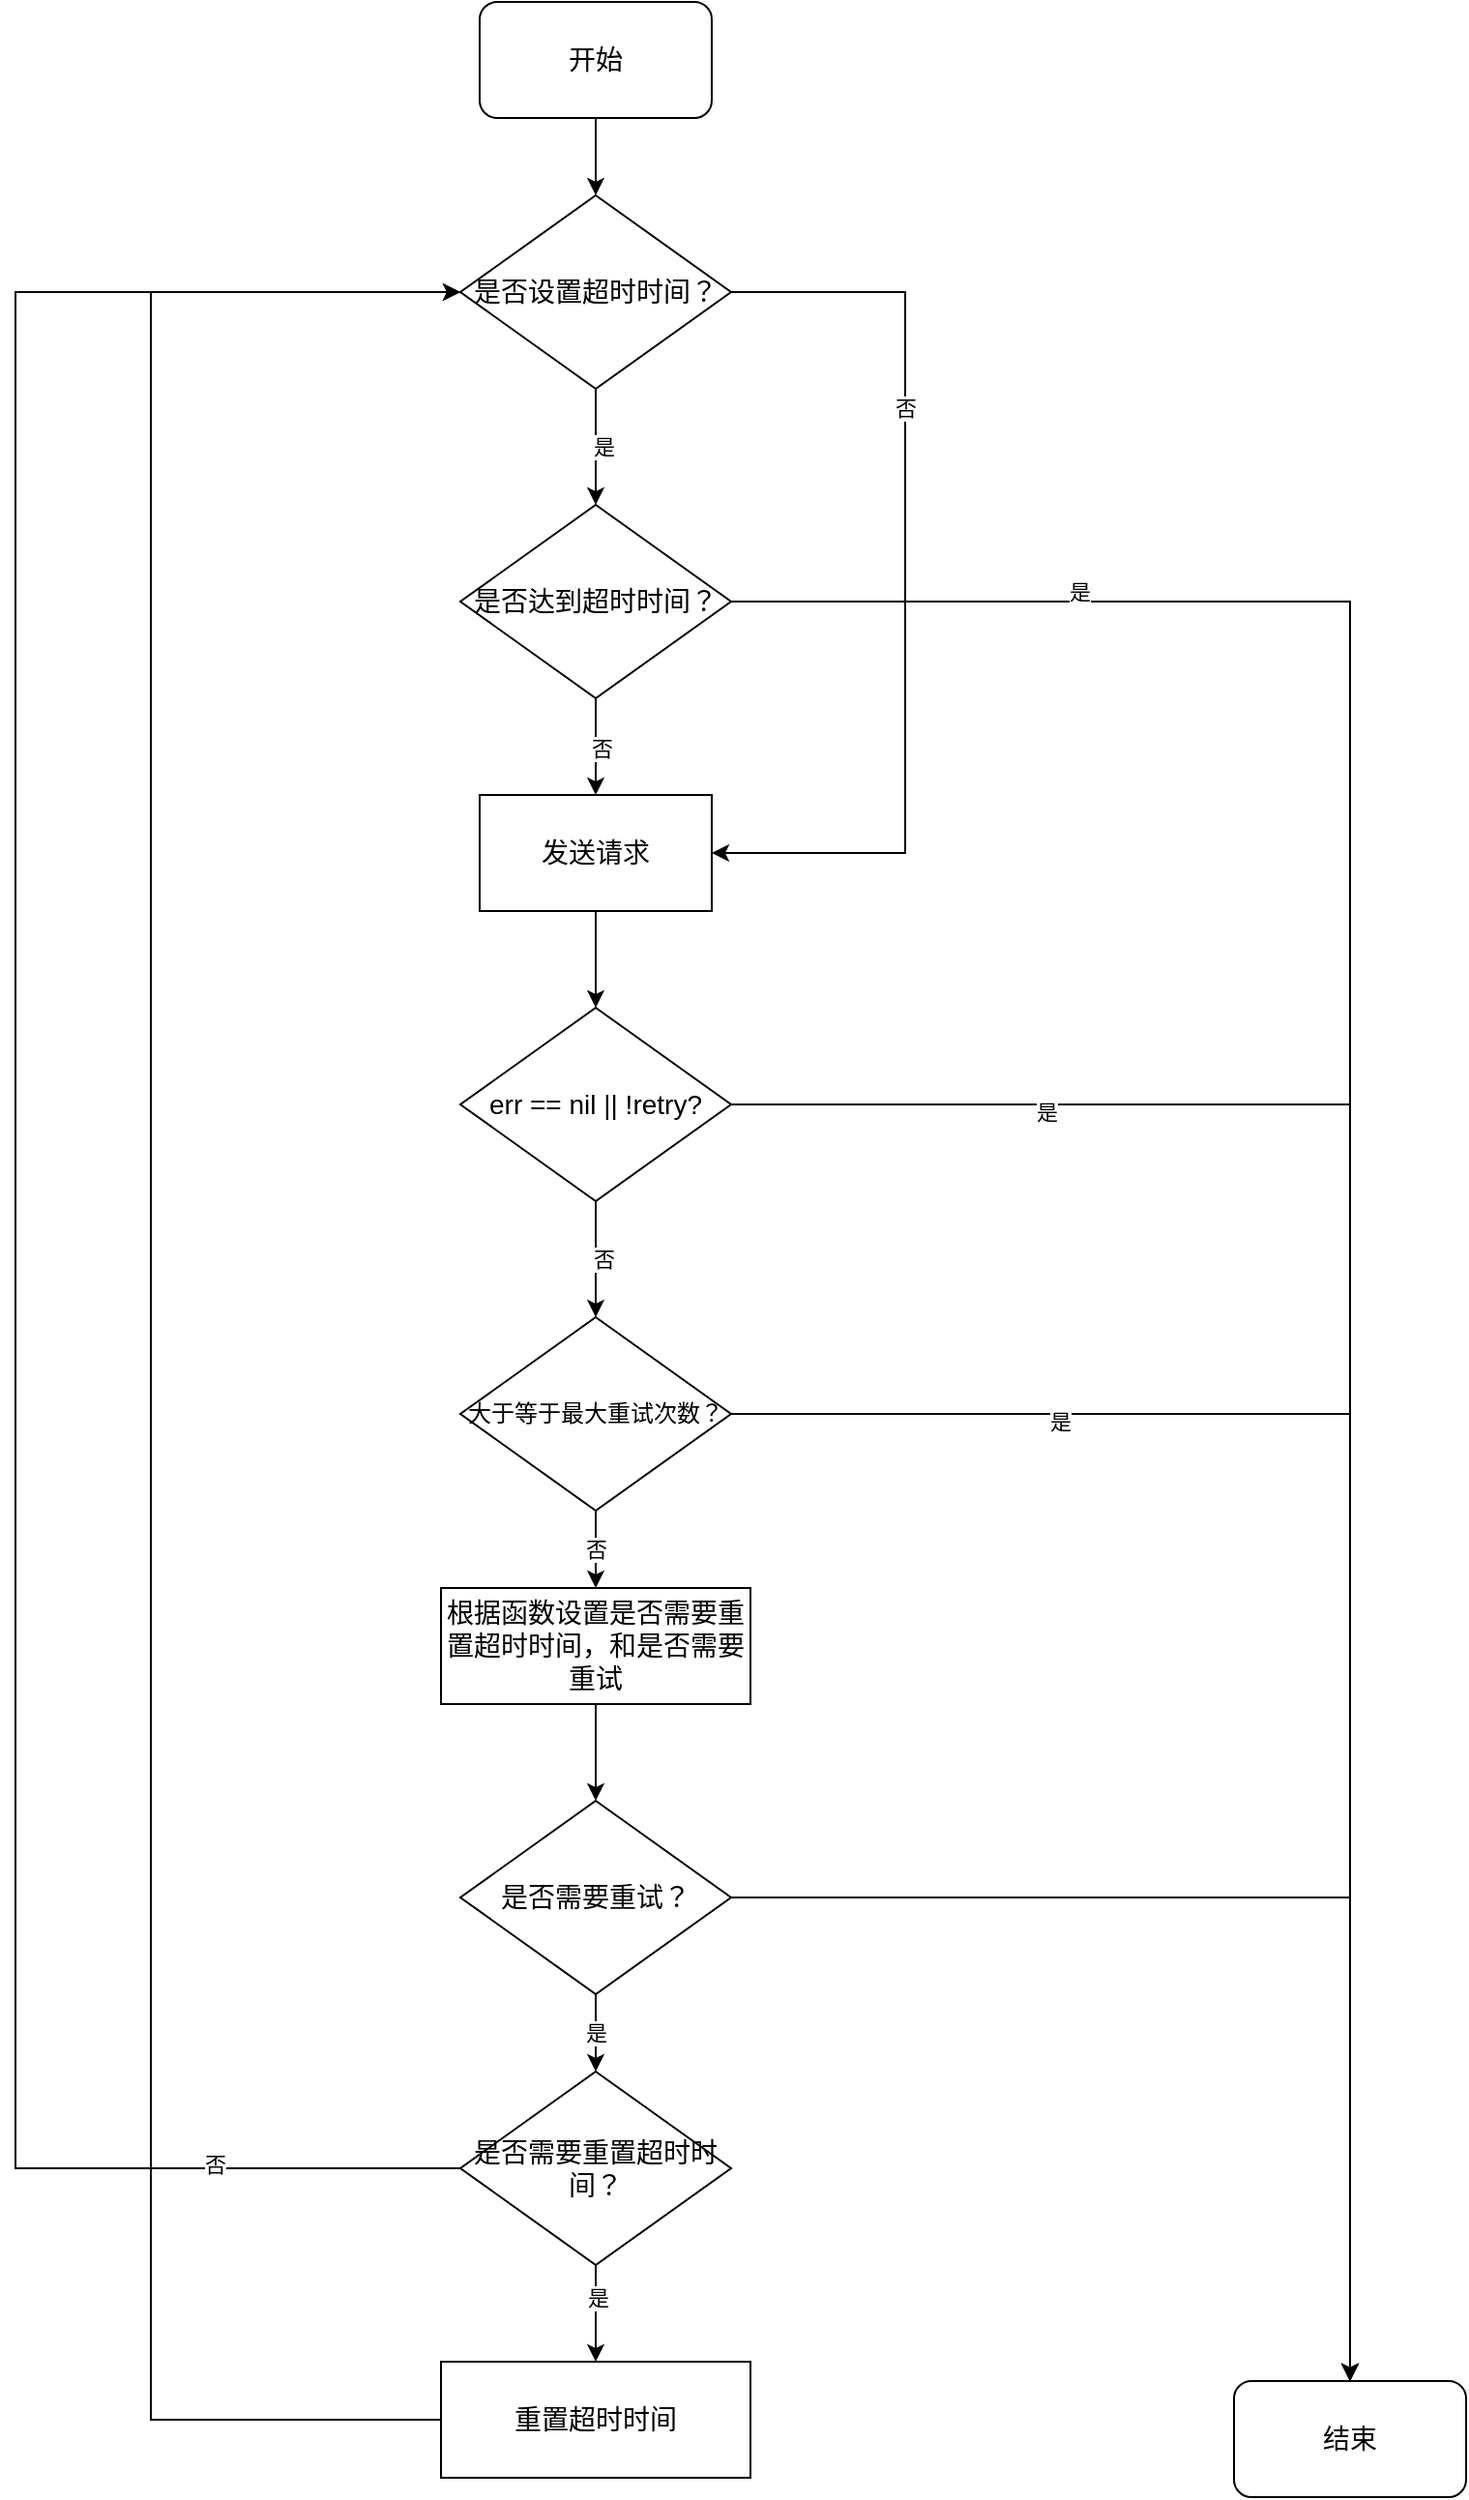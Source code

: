 <mxfile version="25.0.3">
  <diagram name="第 1 页" id="IeLyGM84fYNEDb-vOYWm">
    <mxGraphModel dx="1430" dy="837" grid="1" gridSize="10" guides="1" tooltips="1" connect="1" arrows="1" fold="1" page="1" pageScale="1" pageWidth="3200" pageHeight="2400" math="0" shadow="0">
      <root>
        <mxCell id="0" />
        <mxCell id="1" parent="0" />
        <mxCell id="qMV1Z36RkEWydGHG75RR-3" style="edgeStyle=orthogonalEdgeStyle;rounded=0;orthogonalLoop=1;jettySize=auto;html=1;exitX=0.5;exitY=1;exitDx=0;exitDy=0;" edge="1" parent="1" source="qMV1Z36RkEWydGHG75RR-1" target="qMV1Z36RkEWydGHG75RR-2">
          <mxGeometry relative="1" as="geometry" />
        </mxCell>
        <mxCell id="qMV1Z36RkEWydGHG75RR-1" value="&lt;font style=&quot;font-size: 14px;&quot;&gt;开始&lt;/font&gt;" style="rounded=1;whiteSpace=wrap;html=1;" vertex="1" parent="1">
          <mxGeometry x="1440" y="140" width="120" height="60" as="geometry" />
        </mxCell>
        <mxCell id="qMV1Z36RkEWydGHG75RR-11" style="edgeStyle=orthogonalEdgeStyle;rounded=0;orthogonalLoop=1;jettySize=auto;html=1;exitX=0.5;exitY=1;exitDx=0;exitDy=0;" edge="1" parent="1" source="qMV1Z36RkEWydGHG75RR-2" target="qMV1Z36RkEWydGHG75RR-9">
          <mxGeometry relative="1" as="geometry" />
        </mxCell>
        <mxCell id="qMV1Z36RkEWydGHG75RR-12" value="是" style="edgeLabel;html=1;align=center;verticalAlign=middle;resizable=0;points=[];" vertex="1" connectable="0" parent="qMV1Z36RkEWydGHG75RR-11">
          <mxGeometry y="4" relative="1" as="geometry">
            <mxPoint as="offset" />
          </mxGeometry>
        </mxCell>
        <mxCell id="qMV1Z36RkEWydGHG75RR-46" style="edgeStyle=orthogonalEdgeStyle;rounded=0;orthogonalLoop=1;jettySize=auto;html=1;exitX=1;exitY=0.5;exitDx=0;exitDy=0;entryX=1;entryY=0.5;entryDx=0;entryDy=0;" edge="1" parent="1" source="qMV1Z36RkEWydGHG75RR-2" target="qMV1Z36RkEWydGHG75RR-14">
          <mxGeometry relative="1" as="geometry">
            <Array as="points">
              <mxPoint x="1660" y="290" />
              <mxPoint x="1660" y="580" />
            </Array>
          </mxGeometry>
        </mxCell>
        <mxCell id="qMV1Z36RkEWydGHG75RR-47" value="否" style="edgeLabel;html=1;align=center;verticalAlign=middle;resizable=0;points=[];" vertex="1" connectable="0" parent="qMV1Z36RkEWydGHG75RR-46">
          <mxGeometry x="-0.37" relative="1" as="geometry">
            <mxPoint y="-1" as="offset" />
          </mxGeometry>
        </mxCell>
        <mxCell id="qMV1Z36RkEWydGHG75RR-2" value="&lt;font style=&quot;font-size: 14px;&quot;&gt;是否设置超时时间？&lt;/font&gt;" style="rhombus;whiteSpace=wrap;html=1;align=center;" vertex="1" parent="1">
          <mxGeometry x="1430" y="240" width="140" height="100" as="geometry" />
        </mxCell>
        <mxCell id="qMV1Z36RkEWydGHG75RR-15" style="edgeStyle=orthogonalEdgeStyle;rounded=0;orthogonalLoop=1;jettySize=auto;html=1;exitX=0.5;exitY=1;exitDx=0;exitDy=0;entryX=0.5;entryY=0;entryDx=0;entryDy=0;" edge="1" parent="1" source="qMV1Z36RkEWydGHG75RR-9" target="qMV1Z36RkEWydGHG75RR-14">
          <mxGeometry relative="1" as="geometry" />
        </mxCell>
        <mxCell id="qMV1Z36RkEWydGHG75RR-16" value="否" style="edgeLabel;html=1;align=center;verticalAlign=middle;resizable=0;points=[];" vertex="1" connectable="0" parent="qMV1Z36RkEWydGHG75RR-15">
          <mxGeometry x="0.063" y="3" relative="1" as="geometry">
            <mxPoint y="-1" as="offset" />
          </mxGeometry>
        </mxCell>
        <mxCell id="qMV1Z36RkEWydGHG75RR-44" style="edgeStyle=orthogonalEdgeStyle;rounded=0;orthogonalLoop=1;jettySize=auto;html=1;exitX=1;exitY=0.5;exitDx=0;exitDy=0;entryX=0.5;entryY=0;entryDx=0;entryDy=0;" edge="1" parent="1" source="qMV1Z36RkEWydGHG75RR-9" target="qMV1Z36RkEWydGHG75RR-38">
          <mxGeometry relative="1" as="geometry" />
        </mxCell>
        <mxCell id="qMV1Z36RkEWydGHG75RR-45" value="是" style="edgeLabel;html=1;align=center;verticalAlign=middle;resizable=0;points=[];" vertex="1" connectable="0" parent="qMV1Z36RkEWydGHG75RR-44">
          <mxGeometry x="-0.71" y="5" relative="1" as="geometry">
            <mxPoint as="offset" />
          </mxGeometry>
        </mxCell>
        <mxCell id="qMV1Z36RkEWydGHG75RR-9" value="&lt;div style=&quot;&quot;&gt;&lt;span style=&quot;font-size: 14px; background-color: initial;&quot;&gt;是否达到超时时间？&lt;/span&gt;&lt;/div&gt;" style="rhombus;whiteSpace=wrap;html=1;align=center;" vertex="1" parent="1">
          <mxGeometry x="1430" y="400" width="140" height="100" as="geometry" />
        </mxCell>
        <mxCell id="qMV1Z36RkEWydGHG75RR-18" style="edgeStyle=orthogonalEdgeStyle;rounded=0;orthogonalLoop=1;jettySize=auto;html=1;exitX=0.5;exitY=1;exitDx=0;exitDy=0;" edge="1" parent="1" source="qMV1Z36RkEWydGHG75RR-14" target="qMV1Z36RkEWydGHG75RR-17">
          <mxGeometry relative="1" as="geometry" />
        </mxCell>
        <mxCell id="qMV1Z36RkEWydGHG75RR-14" value="&lt;font style=&quot;font-size: 14px;&quot;&gt;发送请求&lt;/font&gt;" style="rounded=0;whiteSpace=wrap;html=1;" vertex="1" parent="1">
          <mxGeometry x="1440" y="550" width="120" height="60" as="geometry" />
        </mxCell>
        <mxCell id="qMV1Z36RkEWydGHG75RR-20" style="edgeStyle=orthogonalEdgeStyle;rounded=0;orthogonalLoop=1;jettySize=auto;html=1;exitX=0.5;exitY=1;exitDx=0;exitDy=0;entryX=0.5;entryY=0;entryDx=0;entryDy=0;" edge="1" parent="1" source="qMV1Z36RkEWydGHG75RR-17" target="qMV1Z36RkEWydGHG75RR-19">
          <mxGeometry relative="1" as="geometry" />
        </mxCell>
        <mxCell id="qMV1Z36RkEWydGHG75RR-21" value="否" style="edgeLabel;html=1;align=center;verticalAlign=middle;resizable=0;points=[];" vertex="1" connectable="0" parent="qMV1Z36RkEWydGHG75RR-20">
          <mxGeometry x="0.029" y="4" relative="1" as="geometry">
            <mxPoint y="-1" as="offset" />
          </mxGeometry>
        </mxCell>
        <mxCell id="qMV1Z36RkEWydGHG75RR-42" style="edgeStyle=orthogonalEdgeStyle;rounded=0;orthogonalLoop=1;jettySize=auto;html=1;exitX=1;exitY=0.5;exitDx=0;exitDy=0;entryX=0.5;entryY=0;entryDx=0;entryDy=0;" edge="1" parent="1" source="qMV1Z36RkEWydGHG75RR-17" target="qMV1Z36RkEWydGHG75RR-38">
          <mxGeometry relative="1" as="geometry" />
        </mxCell>
        <mxCell id="qMV1Z36RkEWydGHG75RR-43" value="是" style="edgeLabel;html=1;align=center;verticalAlign=middle;resizable=0;points=[];" vertex="1" connectable="0" parent="qMV1Z36RkEWydGHG75RR-42">
          <mxGeometry x="-0.668" y="-4" relative="1" as="geometry">
            <mxPoint as="offset" />
          </mxGeometry>
        </mxCell>
        <mxCell id="qMV1Z36RkEWydGHG75RR-17" value="&lt;div style=&quot;&quot;&gt;&lt;span style=&quot;font-size: 14px; background-color: initial;&quot;&gt;err == nil || !retry?&lt;/span&gt;&lt;/div&gt;" style="rhombus;whiteSpace=wrap;html=1;align=center;" vertex="1" parent="1">
          <mxGeometry x="1430" y="660" width="140" height="100" as="geometry" />
        </mxCell>
        <mxCell id="qMV1Z36RkEWydGHG75RR-28" value="否" style="edgeStyle=orthogonalEdgeStyle;rounded=0;orthogonalLoop=1;jettySize=auto;html=1;exitX=0.5;exitY=1;exitDx=0;exitDy=0;entryX=0.5;entryY=0;entryDx=0;entryDy=0;" edge="1" parent="1" source="qMV1Z36RkEWydGHG75RR-19" target="qMV1Z36RkEWydGHG75RR-27">
          <mxGeometry relative="1" as="geometry" />
        </mxCell>
        <mxCell id="qMV1Z36RkEWydGHG75RR-40" style="edgeStyle=orthogonalEdgeStyle;rounded=0;orthogonalLoop=1;jettySize=auto;html=1;exitX=1;exitY=0.5;exitDx=0;exitDy=0;entryX=0.5;entryY=0;entryDx=0;entryDy=0;" edge="1" parent="1" source="qMV1Z36RkEWydGHG75RR-19" target="qMV1Z36RkEWydGHG75RR-38">
          <mxGeometry relative="1" as="geometry" />
        </mxCell>
        <mxCell id="qMV1Z36RkEWydGHG75RR-41" value="是" style="edgeLabel;html=1;align=center;verticalAlign=middle;resizable=0;points=[];" vertex="1" connectable="0" parent="qMV1Z36RkEWydGHG75RR-40">
          <mxGeometry x="-0.585" y="-4" relative="1" as="geometry">
            <mxPoint as="offset" />
          </mxGeometry>
        </mxCell>
        <mxCell id="qMV1Z36RkEWydGHG75RR-19" value="大于等于最大重试次数？" style="rhombus;whiteSpace=wrap;html=1;align=center;" vertex="1" parent="1">
          <mxGeometry x="1430" y="820" width="140" height="100" as="geometry" />
        </mxCell>
        <mxCell id="qMV1Z36RkEWydGHG75RR-32" value="是" style="edgeStyle=orthogonalEdgeStyle;rounded=0;orthogonalLoop=1;jettySize=auto;html=1;exitX=0.5;exitY=1;exitDx=0;exitDy=0;entryX=0.5;entryY=0;entryDx=0;entryDy=0;" edge="1" parent="1" source="qMV1Z36RkEWydGHG75RR-22" target="qMV1Z36RkEWydGHG75RR-30">
          <mxGeometry relative="1" as="geometry" />
        </mxCell>
        <mxCell id="qMV1Z36RkEWydGHG75RR-39" style="edgeStyle=orthogonalEdgeStyle;rounded=0;orthogonalLoop=1;jettySize=auto;html=1;exitX=1;exitY=0.5;exitDx=0;exitDy=0;entryX=0.5;entryY=0;entryDx=0;entryDy=0;" edge="1" parent="1" source="qMV1Z36RkEWydGHG75RR-22" target="qMV1Z36RkEWydGHG75RR-38">
          <mxGeometry relative="1" as="geometry" />
        </mxCell>
        <mxCell id="qMV1Z36RkEWydGHG75RR-22" value="&lt;div style=&quot;&quot;&gt;&lt;span style=&quot;font-size: 14px;&quot;&gt;是否需要重试？&lt;/span&gt;&lt;/div&gt;" style="rhombus;whiteSpace=wrap;html=1;align=center;" vertex="1" parent="1">
          <mxGeometry x="1430" y="1070" width="140" height="100" as="geometry" />
        </mxCell>
        <mxCell id="qMV1Z36RkEWydGHG75RR-29" style="edgeStyle=orthogonalEdgeStyle;rounded=0;orthogonalLoop=1;jettySize=auto;html=1;exitX=0.5;exitY=1;exitDx=0;exitDy=0;entryX=0.5;entryY=0;entryDx=0;entryDy=0;" edge="1" parent="1" source="qMV1Z36RkEWydGHG75RR-27" target="qMV1Z36RkEWydGHG75RR-22">
          <mxGeometry relative="1" as="geometry" />
        </mxCell>
        <mxCell id="qMV1Z36RkEWydGHG75RR-27" value="&lt;span style=&quot;font-size: 14px;&quot;&gt;根据函数设置是否需要重置超时时间，和是否需要重试&lt;/span&gt;" style="rounded=0;whiteSpace=wrap;html=1;" vertex="1" parent="1">
          <mxGeometry x="1420" y="960" width="160" height="60" as="geometry" />
        </mxCell>
        <mxCell id="qMV1Z36RkEWydGHG75RR-33" style="edgeStyle=orthogonalEdgeStyle;rounded=0;orthogonalLoop=1;jettySize=auto;html=1;exitX=0.5;exitY=1;exitDx=0;exitDy=0;" edge="1" parent="1" source="qMV1Z36RkEWydGHG75RR-30" target="qMV1Z36RkEWydGHG75RR-31">
          <mxGeometry relative="1" as="geometry" />
        </mxCell>
        <mxCell id="qMV1Z36RkEWydGHG75RR-34" value="是" style="edgeLabel;html=1;align=center;verticalAlign=middle;resizable=0;points=[];" vertex="1" connectable="0" parent="qMV1Z36RkEWydGHG75RR-33">
          <mxGeometry x="-0.28" y="1" relative="1" as="geometry">
            <mxPoint y="-1" as="offset" />
          </mxGeometry>
        </mxCell>
        <mxCell id="qMV1Z36RkEWydGHG75RR-35" style="edgeStyle=orthogonalEdgeStyle;rounded=0;orthogonalLoop=1;jettySize=auto;html=1;exitX=0;exitY=0.5;exitDx=0;exitDy=0;entryX=0;entryY=0.5;entryDx=0;entryDy=0;" edge="1" parent="1" source="qMV1Z36RkEWydGHG75RR-30" target="qMV1Z36RkEWydGHG75RR-2">
          <mxGeometry relative="1" as="geometry">
            <mxPoint x="1420" y="250" as="targetPoint" />
            <Array as="points">
              <mxPoint x="1200" y="1260" />
              <mxPoint x="1200" y="290" />
            </Array>
          </mxGeometry>
        </mxCell>
        <mxCell id="qMV1Z36RkEWydGHG75RR-36" value="否" style="edgeLabel;html=1;align=center;verticalAlign=middle;resizable=0;points=[];" vertex="1" connectable="0" parent="qMV1Z36RkEWydGHG75RR-35">
          <mxGeometry x="-0.822" y="-2" relative="1" as="geometry">
            <mxPoint as="offset" />
          </mxGeometry>
        </mxCell>
        <mxCell id="qMV1Z36RkEWydGHG75RR-30" value="&lt;div style=&quot;&quot;&gt;&lt;span style=&quot;font-size: 14px;&quot;&gt;是否需要重置超时时间？&lt;/span&gt;&lt;/div&gt;" style="rhombus;whiteSpace=wrap;html=1;align=center;" vertex="1" parent="1">
          <mxGeometry x="1430" y="1210" width="140" height="100" as="geometry" />
        </mxCell>
        <mxCell id="qMV1Z36RkEWydGHG75RR-37" style="edgeStyle=orthogonalEdgeStyle;rounded=0;orthogonalLoop=1;jettySize=auto;html=1;exitX=0;exitY=0.5;exitDx=0;exitDy=0;entryX=0;entryY=0.5;entryDx=0;entryDy=0;" edge="1" parent="1" source="qMV1Z36RkEWydGHG75RR-31" target="qMV1Z36RkEWydGHG75RR-2">
          <mxGeometry relative="1" as="geometry">
            <Array as="points">
              <mxPoint x="1270" y="1390" />
              <mxPoint x="1270" y="290" />
            </Array>
          </mxGeometry>
        </mxCell>
        <mxCell id="qMV1Z36RkEWydGHG75RR-31" value="&lt;span style=&quot;font-size: 14px;&quot;&gt;重置超时时间&lt;/span&gt;" style="rounded=0;whiteSpace=wrap;html=1;" vertex="1" parent="1">
          <mxGeometry x="1420" y="1360" width="160" height="60" as="geometry" />
        </mxCell>
        <mxCell id="qMV1Z36RkEWydGHG75RR-38" value="&lt;font style=&quot;font-size: 14px;&quot;&gt;结束&lt;/font&gt;" style="rounded=1;whiteSpace=wrap;html=1;" vertex="1" parent="1">
          <mxGeometry x="1830" y="1370" width="120" height="60" as="geometry" />
        </mxCell>
      </root>
    </mxGraphModel>
  </diagram>
</mxfile>

